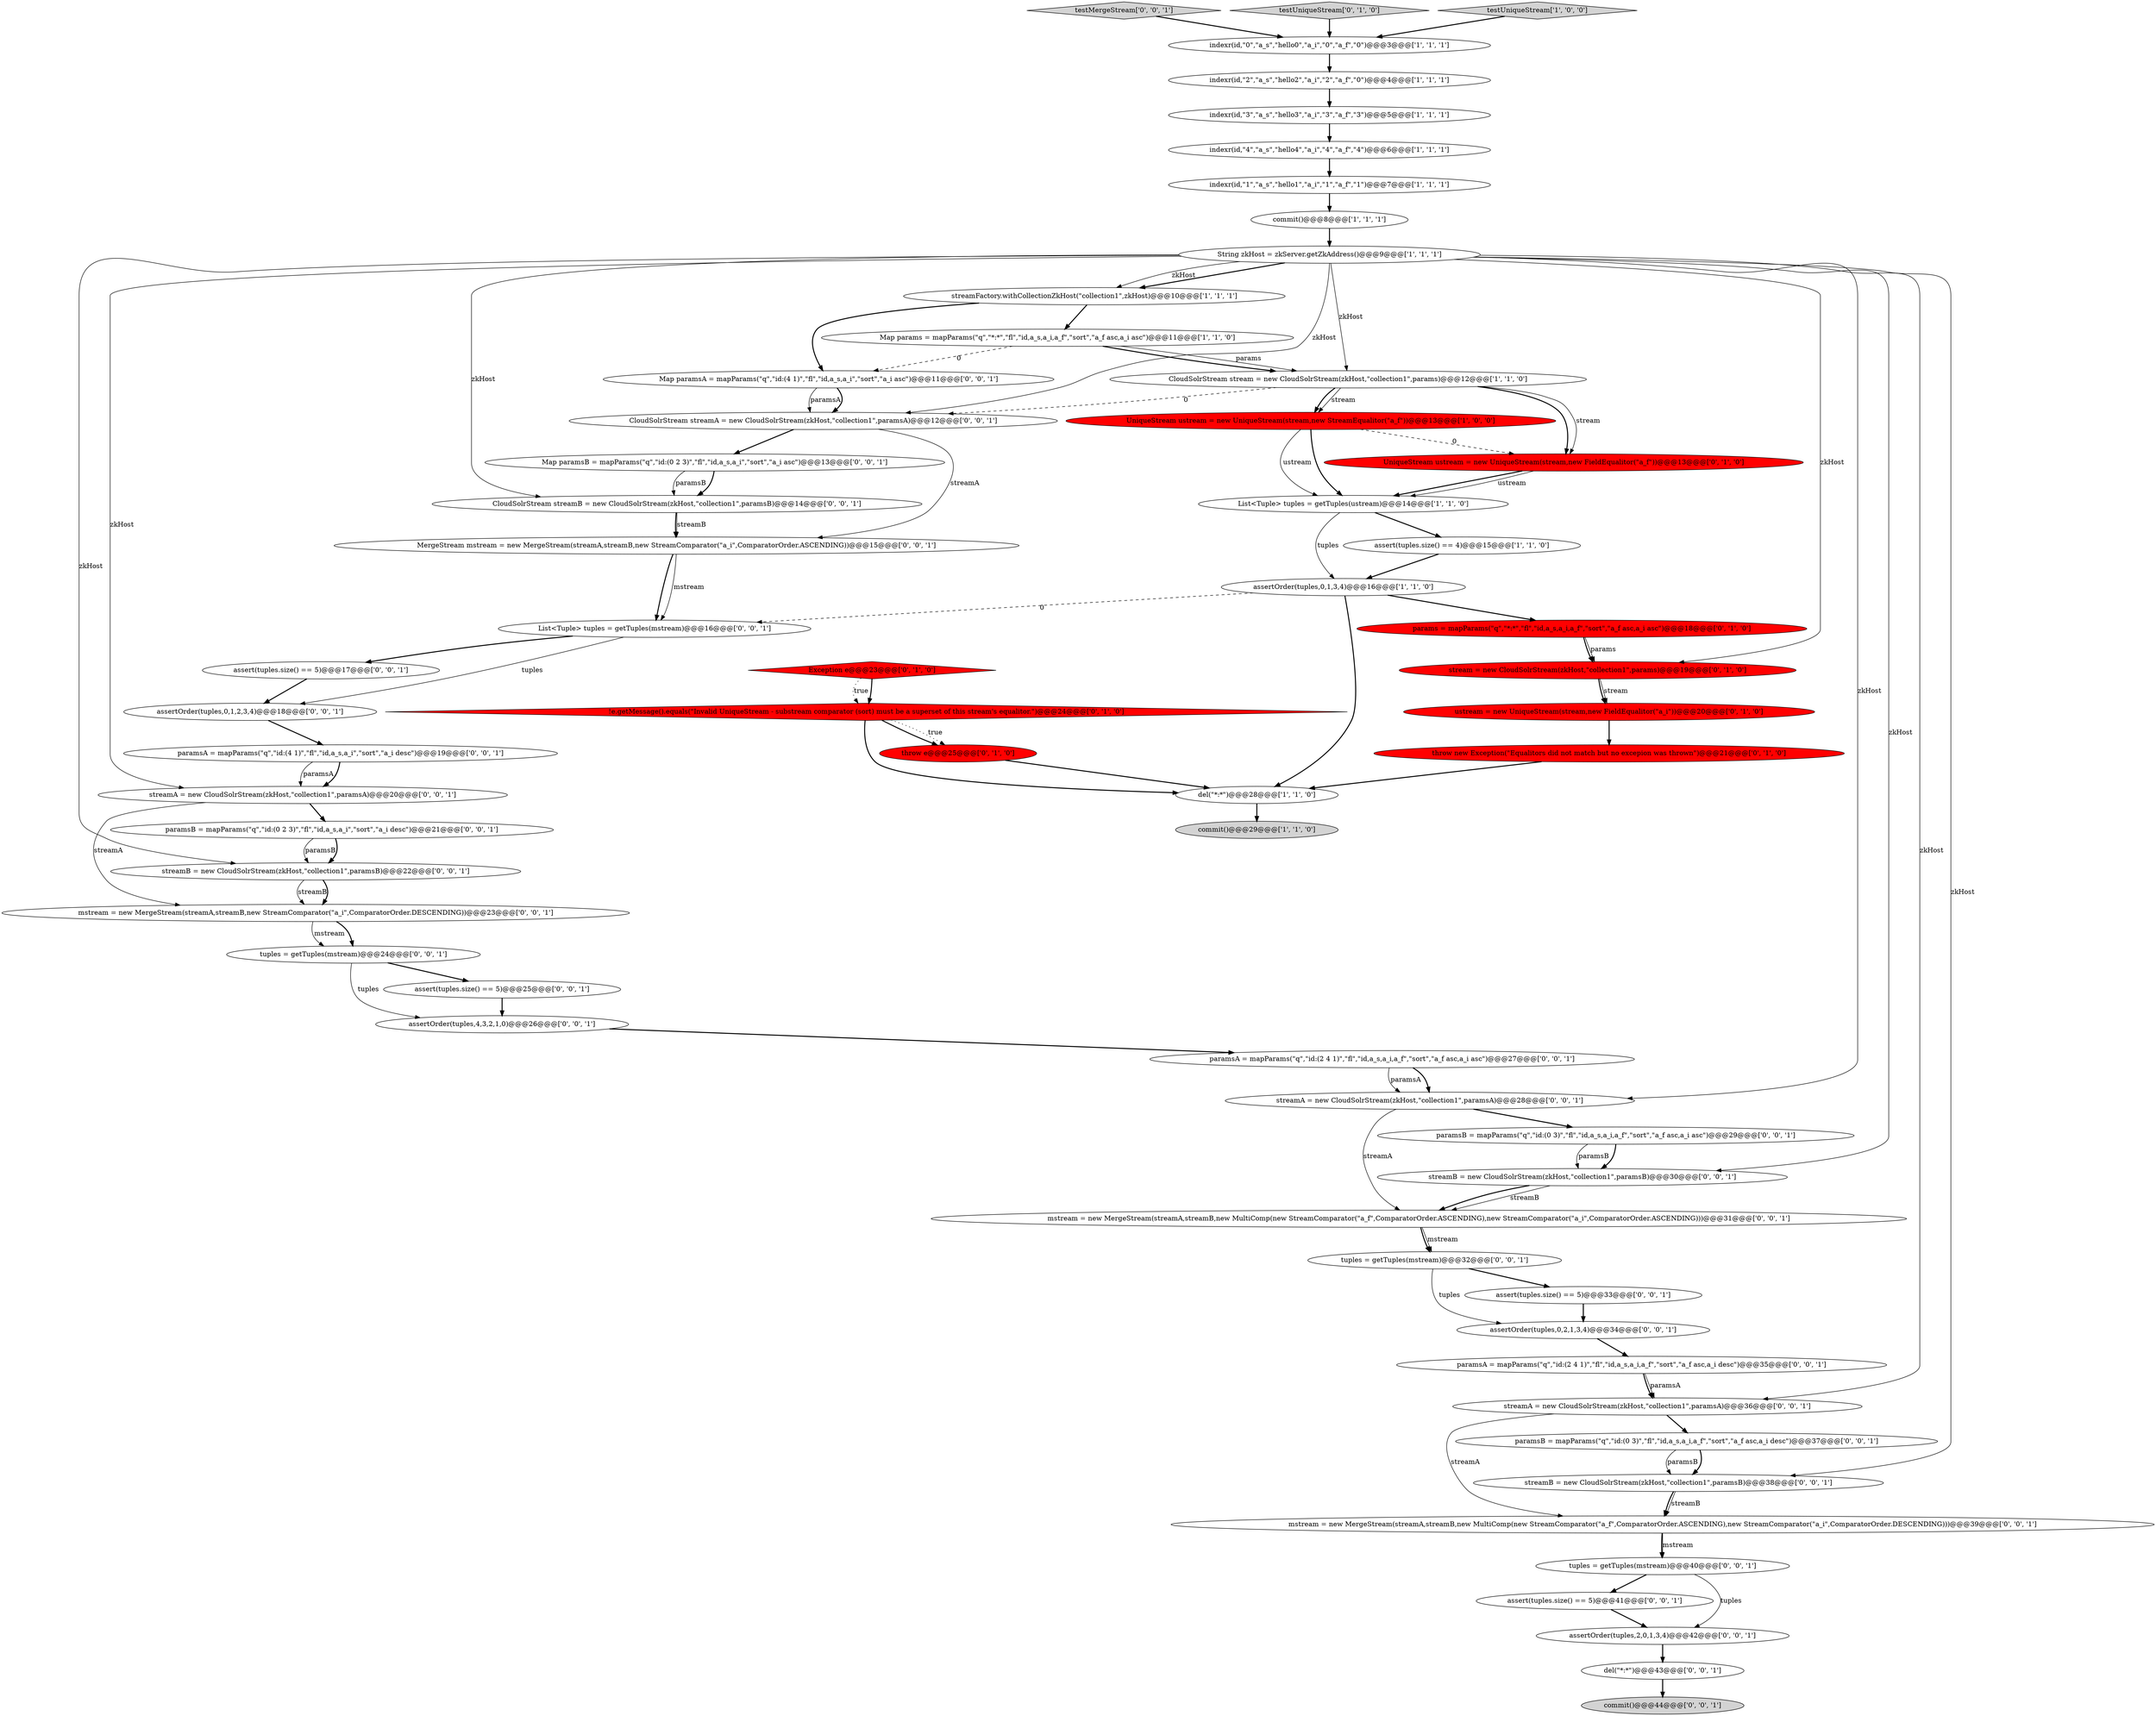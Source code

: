 digraph {
14 [style = filled, label = "commit()@@@29@@@['1', '1', '0']", fillcolor = lightgray, shape = ellipse image = "AAA0AAABBB1BBB"];
30 [style = filled, label = "streamA = new CloudSolrStream(zkHost,\"collection1\",paramsA)@@@28@@@['0', '0', '1']", fillcolor = white, shape = ellipse image = "AAA0AAABBB3BBB"];
20 [style = filled, label = "Exception e@@@23@@@['0', '1', '0']", fillcolor = red, shape = diamond image = "AAA1AAABBB2BBB"];
24 [style = filled, label = "throw new Exception(\"Equalitors did not match but no excepion was thrown\")@@@21@@@['0', '1', '0']", fillcolor = red, shape = ellipse image = "AAA1AAABBB2BBB"];
17 [style = filled, label = "params = mapParams(\"q\",\"*:*\",\"fl\",\"id,a_s,a_i,a_f\",\"sort\",\"a_f asc,a_i asc\")@@@18@@@['0', '1', '0']", fillcolor = red, shape = ellipse image = "AAA1AAABBB2BBB"];
23 [style = filled, label = "ustream = new UniqueStream(stream,new FieldEqualitor(\"a_i\"))@@@20@@@['0', '1', '0']", fillcolor = red, shape = ellipse image = "AAA1AAABBB2BBB"];
27 [style = filled, label = "del(\"*:*\")@@@43@@@['0', '0', '1']", fillcolor = white, shape = ellipse image = "AAA0AAABBB3BBB"];
39 [style = filled, label = "testMergeStream['0', '0', '1']", fillcolor = lightgray, shape = diamond image = "AAA0AAABBB3BBB"];
15 [style = filled, label = "streamFactory.withCollectionZkHost(\"collection1\",zkHost)@@@10@@@['1', '1', '1']", fillcolor = white, shape = ellipse image = "AAA0AAABBB1BBB"];
7 [style = filled, label = "CloudSolrStream stream = new CloudSolrStream(zkHost,\"collection1\",params)@@@12@@@['1', '1', '0']", fillcolor = white, shape = ellipse image = "AAA0AAABBB1BBB"];
12 [style = filled, label = "List<Tuple> tuples = getTuples(ustream)@@@14@@@['1', '1', '0']", fillcolor = white, shape = ellipse image = "AAA0AAABBB1BBB"];
49 [style = filled, label = "streamB = new CloudSolrStream(zkHost,\"collection1\",paramsB)@@@38@@@['0', '0', '1']", fillcolor = white, shape = ellipse image = "AAA0AAABBB3BBB"];
60 [style = filled, label = "tuples = getTuples(mstream)@@@32@@@['0', '0', '1']", fillcolor = white, shape = ellipse image = "AAA0AAABBB3BBB"];
26 [style = filled, label = "streamB = new CloudSolrStream(zkHost,\"collection1\",paramsB)@@@30@@@['0', '0', '1']", fillcolor = white, shape = ellipse image = "AAA0AAABBB3BBB"];
6 [style = filled, label = "indexr(id,\"1\",\"a_s\",\"hello1\",\"a_i\",\"1\",\"a_f\",\"1\")@@@7@@@['1', '1', '1']", fillcolor = white, shape = ellipse image = "AAA0AAABBB1BBB"];
32 [style = filled, label = "paramsB = mapParams(\"q\",\"id:(0 2 3)\",\"fl\",\"id,a_s,a_i\",\"sort\",\"a_i desc\")@@@21@@@['0', '0', '1']", fillcolor = white, shape = ellipse image = "AAA0AAABBB3BBB"];
54 [style = filled, label = "paramsA = mapParams(\"q\",\"id:(2 4 1)\",\"fl\",\"id,a_s,a_i,a_f\",\"sort\",\"a_f asc,a_i desc\")@@@35@@@['0', '0', '1']", fillcolor = white, shape = ellipse image = "AAA0AAABBB3BBB"];
21 [style = filled, label = "throw e@@@25@@@['0', '1', '0']", fillcolor = red, shape = ellipse image = "AAA1AAABBB2BBB"];
34 [style = filled, label = "assert(tuples.size() == 5)@@@25@@@['0', '0', '1']", fillcolor = white, shape = ellipse image = "AAA0AAABBB3BBB"];
4 [style = filled, label = "del(\"*:*\")@@@28@@@['1', '1', '0']", fillcolor = white, shape = ellipse image = "AAA0AAABBB1BBB"];
19 [style = filled, label = "testUniqueStream['0', '1', '0']", fillcolor = lightgray, shape = diamond image = "AAA0AAABBB2BBB"];
11 [style = filled, label = "commit()@@@8@@@['1', '1', '1']", fillcolor = white, shape = ellipse image = "AAA0AAABBB1BBB"];
36 [style = filled, label = "assertOrder(tuples,0,2,1,3,4)@@@34@@@['0', '0', '1']", fillcolor = white, shape = ellipse image = "AAA0AAABBB3BBB"];
59 [style = filled, label = "paramsB = mapParams(\"q\",\"id:(0 3)\",\"fl\",\"id,a_s,a_i,a_f\",\"sort\",\"a_f asc,a_i desc\")@@@37@@@['0', '0', '1']", fillcolor = white, shape = ellipse image = "AAA0AAABBB3BBB"];
1 [style = filled, label = "UniqueStream ustream = new UniqueStream(stream,new StreamEqualitor(\"a_f\"))@@@13@@@['1', '0', '0']", fillcolor = red, shape = ellipse image = "AAA1AAABBB1BBB"];
0 [style = filled, label = "String zkHost = zkServer.getZkAddress()@@@9@@@['1', '1', '1']", fillcolor = white, shape = ellipse image = "AAA0AAABBB1BBB"];
8 [style = filled, label = "indexr(id,\"4\",\"a_s\",\"hello4\",\"a_i\",\"4\",\"a_f\",\"4\")@@@6@@@['1', '1', '1']", fillcolor = white, shape = ellipse image = "AAA0AAABBB1BBB"];
9 [style = filled, label = "indexr(id,\"0\",\"a_s\",\"hello0\",\"a_i\",\"0\",\"a_f\",\"0\")@@@3@@@['1', '1', '1']", fillcolor = white, shape = ellipse image = "AAA0AAABBB1BBB"];
16 [style = filled, label = "Map params = mapParams(\"q\",\"*:*\",\"fl\",\"id,a_s,a_i,a_f\",\"sort\",\"a_f asc,a_i asc\")@@@11@@@['1', '1', '0']", fillcolor = white, shape = ellipse image = "AAA0AAABBB1BBB"];
48 [style = filled, label = "mstream = new MergeStream(streamA,streamB,new StreamComparator(\"a_i\",ComparatorOrder.DESCENDING))@@@23@@@['0', '0', '1']", fillcolor = white, shape = ellipse image = "AAA0AAABBB3BBB"];
38 [style = filled, label = "paramsB = mapParams(\"q\",\"id:(0 3)\",\"fl\",\"id,a_s,a_i,a_f\",\"sort\",\"a_f asc,a_i asc\")@@@29@@@['0', '0', '1']", fillcolor = white, shape = ellipse image = "AAA0AAABBB3BBB"];
56 [style = filled, label = "assert(tuples.size() == 5)@@@33@@@['0', '0', '1']", fillcolor = white, shape = ellipse image = "AAA0AAABBB3BBB"];
2 [style = filled, label = "assertOrder(tuples,0,1,3,4)@@@16@@@['1', '1', '0']", fillcolor = white, shape = ellipse image = "AAA0AAABBB1BBB"];
3 [style = filled, label = "testUniqueStream['1', '0', '0']", fillcolor = lightgray, shape = diamond image = "AAA0AAABBB1BBB"];
41 [style = filled, label = "assertOrder(tuples,2,0,1,3,4)@@@42@@@['0', '0', '1']", fillcolor = white, shape = ellipse image = "AAA0AAABBB3BBB"];
45 [style = filled, label = "commit()@@@44@@@['0', '0', '1']", fillcolor = lightgray, shape = ellipse image = "AAA0AAABBB3BBB"];
51 [style = filled, label = "CloudSolrStream streamA = new CloudSolrStream(zkHost,\"collection1\",paramsA)@@@12@@@['0', '0', '1']", fillcolor = white, shape = ellipse image = "AAA0AAABBB3BBB"];
29 [style = filled, label = "assert(tuples.size() == 5)@@@41@@@['0', '0', '1']", fillcolor = white, shape = ellipse image = "AAA0AAABBB3BBB"];
22 [style = filled, label = "stream = new CloudSolrStream(zkHost,\"collection1\",params)@@@19@@@['0', '1', '0']", fillcolor = red, shape = ellipse image = "AAA1AAABBB2BBB"];
53 [style = filled, label = "streamA = new CloudSolrStream(zkHost,\"collection1\",paramsA)@@@36@@@['0', '0', '1']", fillcolor = white, shape = ellipse image = "AAA0AAABBB3BBB"];
33 [style = filled, label = "tuples = getTuples(mstream)@@@24@@@['0', '0', '1']", fillcolor = white, shape = ellipse image = "AAA0AAABBB3BBB"];
35 [style = filled, label = "mstream = new MergeStream(streamA,streamB,new MultiComp(new StreamComparator(\"a_f\",ComparatorOrder.ASCENDING),new StreamComparator(\"a_i\",ComparatorOrder.ASCENDING)))@@@31@@@['0', '0', '1']", fillcolor = white, shape = ellipse image = "AAA0AAABBB3BBB"];
58 [style = filled, label = "assertOrder(tuples,4,3,2,1,0)@@@26@@@['0', '0', '1']", fillcolor = white, shape = ellipse image = "AAA0AAABBB3BBB"];
28 [style = filled, label = "paramsA = mapParams(\"q\",\"id:(2 4 1)\",\"fl\",\"id,a_s,a_i,a_f\",\"sort\",\"a_f asc,a_i asc\")@@@27@@@['0', '0', '1']", fillcolor = white, shape = ellipse image = "AAA0AAABBB3BBB"];
46 [style = filled, label = "paramsA = mapParams(\"q\",\"id:(4 1)\",\"fl\",\"id,a_s,a_i\",\"sort\",\"a_i desc\")@@@19@@@['0', '0', '1']", fillcolor = white, shape = ellipse image = "AAA0AAABBB3BBB"];
47 [style = filled, label = "assert(tuples.size() == 5)@@@17@@@['0', '0', '1']", fillcolor = white, shape = ellipse image = "AAA0AAABBB3BBB"];
5 [style = filled, label = "indexr(id,\"3\",\"a_s\",\"hello3\",\"a_i\",\"3\",\"a_f\",\"3\")@@@5@@@['1', '1', '1']", fillcolor = white, shape = ellipse image = "AAA0AAABBB1BBB"];
55 [style = filled, label = "MergeStream mstream = new MergeStream(streamA,streamB,new StreamComparator(\"a_i\",ComparatorOrder.ASCENDING))@@@15@@@['0', '0', '1']", fillcolor = white, shape = ellipse image = "AAA0AAABBB3BBB"];
57 [style = filled, label = "List<Tuple> tuples = getTuples(mstream)@@@16@@@['0', '0', '1']", fillcolor = white, shape = ellipse image = "AAA0AAABBB3BBB"];
18 [style = filled, label = "UniqueStream ustream = new UniqueStream(stream,new FieldEqualitor(\"a_f\"))@@@13@@@['0', '1', '0']", fillcolor = red, shape = ellipse image = "AAA1AAABBB2BBB"];
25 [style = filled, label = "!e.getMessage().equals(\"Invalid UniqueStream - substream comparator (sort) must be a superset of this stream's equalitor.\")@@@24@@@['0', '1', '0']", fillcolor = red, shape = diamond image = "AAA1AAABBB2BBB"];
42 [style = filled, label = "assertOrder(tuples,0,1,2,3,4)@@@18@@@['0', '0', '1']", fillcolor = white, shape = ellipse image = "AAA0AAABBB3BBB"];
37 [style = filled, label = "CloudSolrStream streamB = new CloudSolrStream(zkHost,\"collection1\",paramsB)@@@14@@@['0', '0', '1']", fillcolor = white, shape = ellipse image = "AAA0AAABBB3BBB"];
10 [style = filled, label = "assert(tuples.size() == 4)@@@15@@@['1', '1', '0']", fillcolor = white, shape = ellipse image = "AAA0AAABBB1BBB"];
40 [style = filled, label = "Map paramsA = mapParams(\"q\",\"id:(4 1)\",\"fl\",\"id,a_s,a_i\",\"sort\",\"a_i asc\")@@@11@@@['0', '0', '1']", fillcolor = white, shape = ellipse image = "AAA0AAABBB3BBB"];
43 [style = filled, label = "mstream = new MergeStream(streamA,streamB,new MultiComp(new StreamComparator(\"a_f\",ComparatorOrder.ASCENDING),new StreamComparator(\"a_i\",ComparatorOrder.DESCENDING)))@@@39@@@['0', '0', '1']", fillcolor = white, shape = ellipse image = "AAA0AAABBB3BBB"];
50 [style = filled, label = "streamB = new CloudSolrStream(zkHost,\"collection1\",paramsB)@@@22@@@['0', '0', '1']", fillcolor = white, shape = ellipse image = "AAA0AAABBB3BBB"];
52 [style = filled, label = "streamA = new CloudSolrStream(zkHost,\"collection1\",paramsA)@@@20@@@['0', '0', '1']", fillcolor = white, shape = ellipse image = "AAA0AAABBB3BBB"];
44 [style = filled, label = "tuples = getTuples(mstream)@@@40@@@['0', '0', '1']", fillcolor = white, shape = ellipse image = "AAA0AAABBB3BBB"];
13 [style = filled, label = "indexr(id,\"2\",\"a_s\",\"hello2\",\"a_i\",\"2\",\"a_f\",\"0\")@@@4@@@['1', '1', '1']", fillcolor = white, shape = ellipse image = "AAA0AAABBB1BBB"];
31 [style = filled, label = "Map paramsB = mapParams(\"q\",\"id:(0 2 3)\",\"fl\",\"id,a_s,a_i\",\"sort\",\"a_i asc\")@@@13@@@['0', '0', '1']", fillcolor = white, shape = ellipse image = "AAA0AAABBB3BBB"];
58->28 [style = bold, label=""];
31->37 [style = bold, label=""];
59->49 [style = bold, label=""];
39->9 [style = bold, label=""];
44->41 [style = solid, label="tuples"];
16->7 [style = bold, label=""];
0->50 [style = solid, label="zkHost"];
7->1 [style = solid, label="stream"];
8->6 [style = bold, label=""];
51->55 [style = solid, label="streamA"];
46->52 [style = solid, label="paramsA"];
1->18 [style = dashed, label="0"];
37->55 [style = bold, label=""];
0->15 [style = bold, label=""];
40->51 [style = solid, label="paramsA"];
34->58 [style = bold, label=""];
0->37 [style = solid, label="zkHost"];
12->10 [style = bold, label=""];
55->57 [style = bold, label=""];
49->43 [style = solid, label="streamB"];
0->15 [style = solid, label="zkHost"];
19->9 [style = bold, label=""];
6->11 [style = bold, label=""];
27->45 [style = bold, label=""];
26->35 [style = bold, label=""];
0->52 [style = solid, label="zkHost"];
1->12 [style = bold, label=""];
57->42 [style = solid, label="tuples"];
12->2 [style = solid, label="tuples"];
54->53 [style = bold, label=""];
38->26 [style = bold, label=""];
16->7 [style = solid, label="params"];
0->49 [style = solid, label="zkHost"];
52->48 [style = solid, label="streamA"];
43->44 [style = bold, label=""];
25->21 [style = bold, label=""];
25->21 [style = dotted, label="true"];
0->26 [style = solid, label="zkHost"];
0->51 [style = solid, label="zkHost"];
17->22 [style = solid, label="params"];
43->44 [style = solid, label="mstream"];
26->35 [style = solid, label="streamB"];
7->1 [style = bold, label=""];
42->46 [style = bold, label=""];
28->30 [style = bold, label=""];
40->51 [style = bold, label=""];
0->53 [style = solid, label="zkHost"];
18->12 [style = bold, label=""];
22->23 [style = solid, label="stream"];
59->49 [style = solid, label="paramsB"];
2->4 [style = bold, label=""];
22->23 [style = bold, label=""];
20->25 [style = bold, label=""];
1->12 [style = solid, label="ustream"];
18->12 [style = solid, label="ustream"];
28->30 [style = solid, label="paramsA"];
32->50 [style = solid, label="paramsB"];
13->5 [style = bold, label=""];
48->33 [style = bold, label=""];
10->2 [style = bold, label=""];
7->51 [style = dashed, label="0"];
37->55 [style = solid, label="streamB"];
0->7 [style = solid, label="zkHost"];
16->40 [style = dashed, label="0"];
21->4 [style = bold, label=""];
60->56 [style = bold, label=""];
32->50 [style = bold, label=""];
2->17 [style = bold, label=""];
4->14 [style = bold, label=""];
20->25 [style = dotted, label="true"];
56->36 [style = bold, label=""];
41->27 [style = bold, label=""];
47->42 [style = bold, label=""];
44->29 [style = bold, label=""];
0->22 [style = solid, label="zkHost"];
50->48 [style = solid, label="streamB"];
50->48 [style = bold, label=""];
3->9 [style = bold, label=""];
53->43 [style = solid, label="streamA"];
48->33 [style = solid, label="mstream"];
7->18 [style = bold, label=""];
15->40 [style = bold, label=""];
57->47 [style = bold, label=""];
35->60 [style = bold, label=""];
7->18 [style = solid, label="stream"];
54->53 [style = solid, label="paramsA"];
5->8 [style = bold, label=""];
30->38 [style = bold, label=""];
2->57 [style = dashed, label="0"];
60->36 [style = solid, label="tuples"];
29->41 [style = bold, label=""];
30->35 [style = solid, label="streamA"];
25->4 [style = bold, label=""];
55->57 [style = solid, label="mstream"];
35->60 [style = solid, label="mstream"];
17->22 [style = bold, label=""];
15->16 [style = bold, label=""];
46->52 [style = bold, label=""];
49->43 [style = bold, label=""];
31->37 [style = solid, label="paramsB"];
0->30 [style = solid, label="zkHost"];
33->58 [style = solid, label="tuples"];
23->24 [style = bold, label=""];
11->0 [style = bold, label=""];
24->4 [style = bold, label=""];
53->59 [style = bold, label=""];
52->32 [style = bold, label=""];
36->54 [style = bold, label=""];
51->31 [style = bold, label=""];
38->26 [style = solid, label="paramsB"];
33->34 [style = bold, label=""];
9->13 [style = bold, label=""];
}
